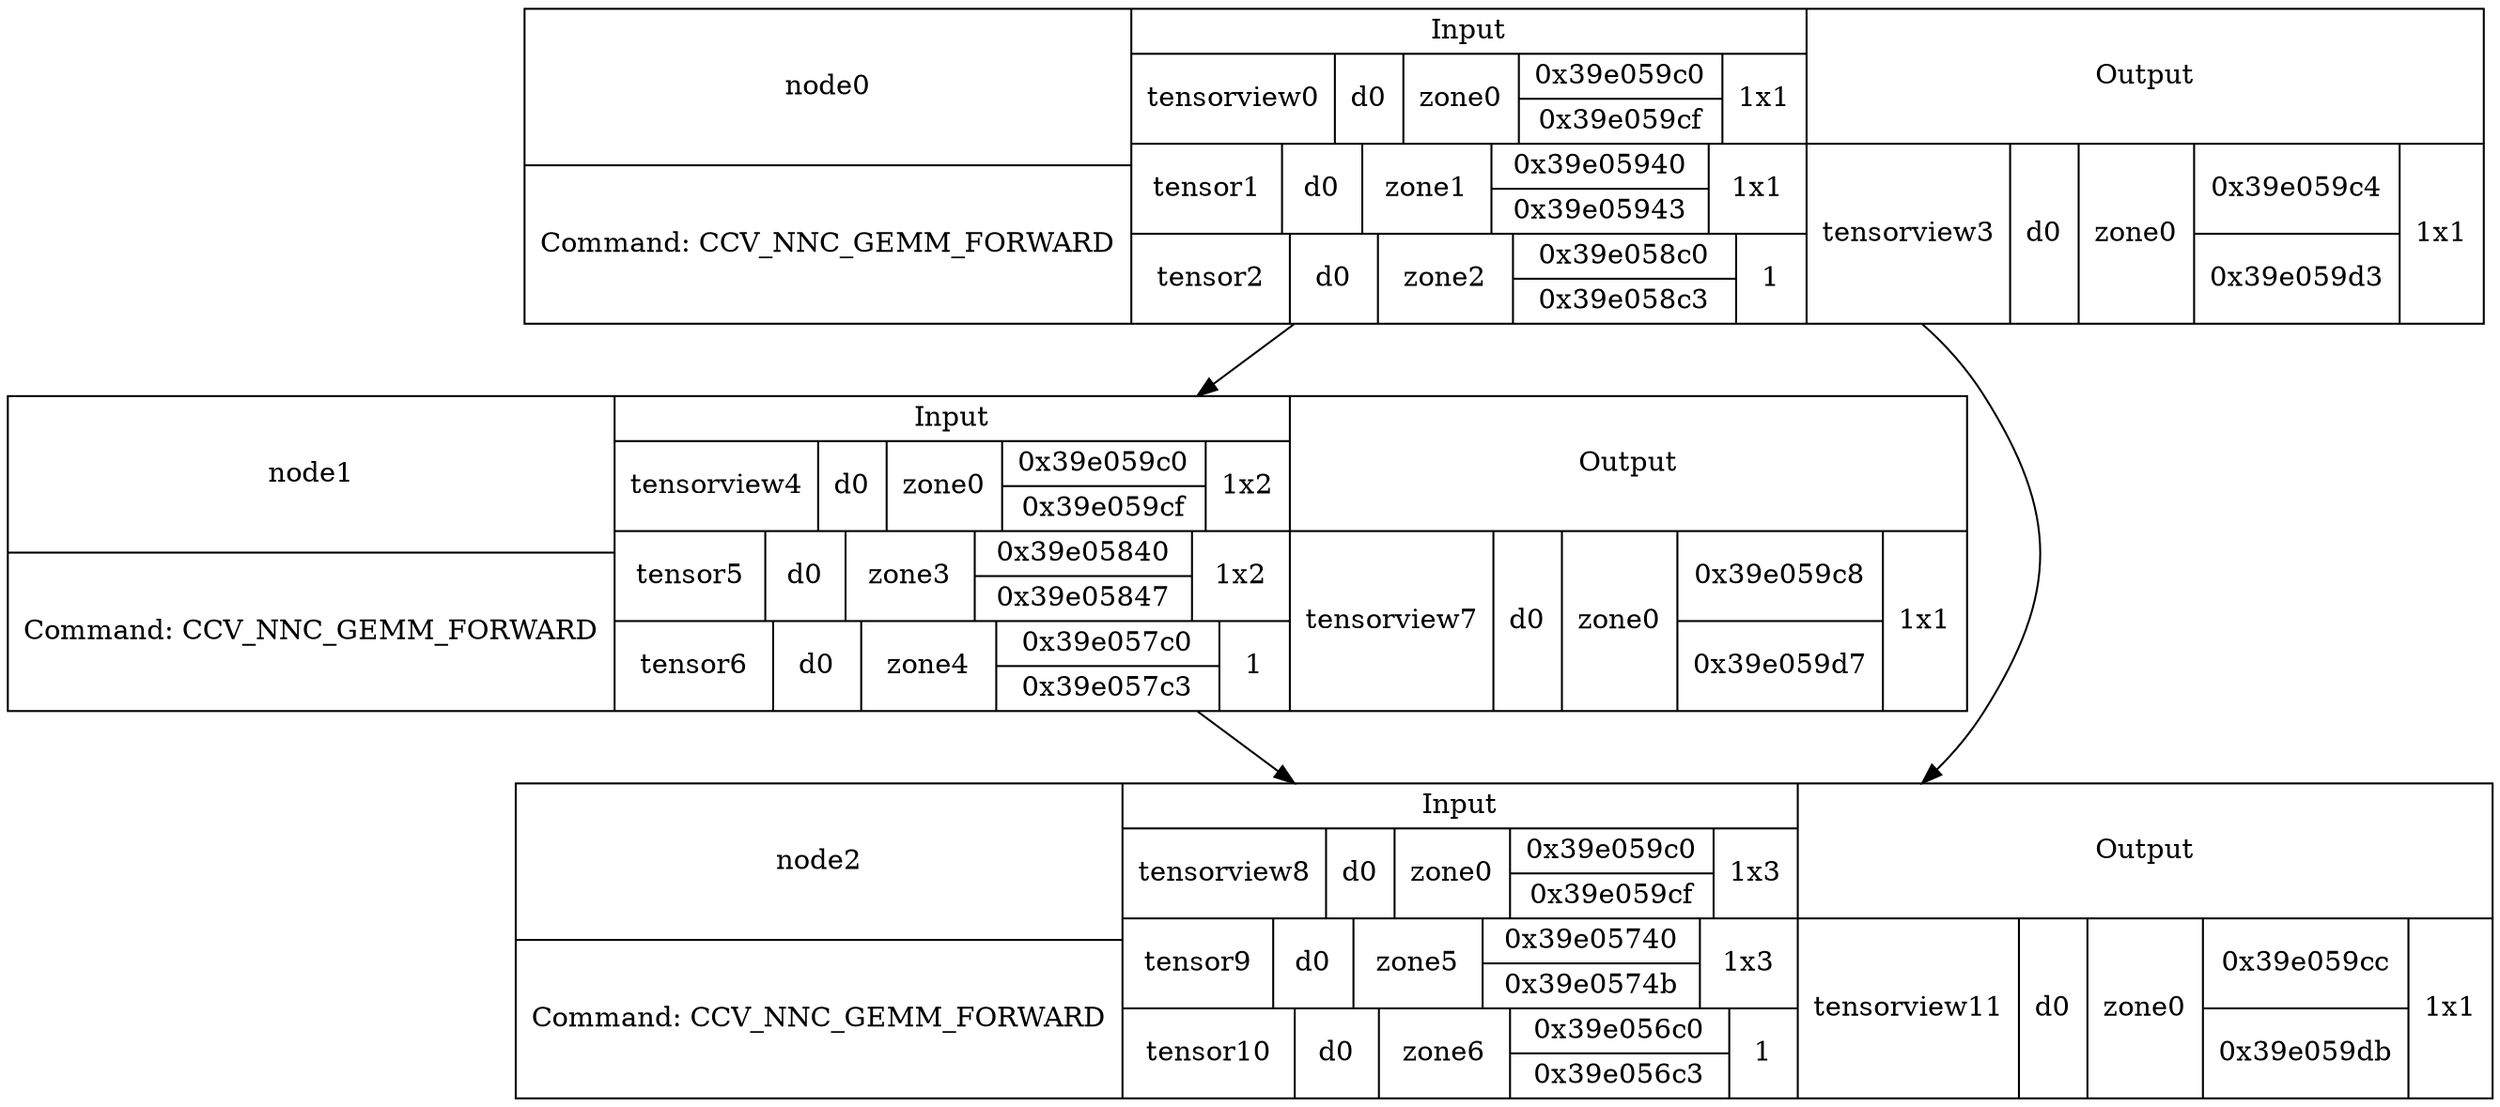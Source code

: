 digraph G {
compound=true;
node0 [shape=record,label="{node0|Command: CCV_NNC_GEMM_FORWARD}|{Input|{tensorview0|d0|zone0|{0x39e059c0|0x39e059cf}|1x1}|{tensor1|d0|zone1|{0x39e05940|0x39e05943}|1x1}|{tensor2|d0|zone2|{0x39e058c0|0x39e058c3}|1}}|{Output|{tensorview3|d0|zone0|{0x39e059c4|0x39e059d3}|1x1}}"];
node1 [shape=record,label="{node1|Command: CCV_NNC_GEMM_FORWARD}|{Input|{tensorview4|d0|zone0|{0x39e059c0|0x39e059cf}|1x2}|{tensor5|d0|zone3|{0x39e05840|0x39e05847}|1x2}|{tensor6|d0|zone4|{0x39e057c0|0x39e057c3}|1}}|{Output|{tensorview7|d0|zone0|{0x39e059c8|0x39e059d7}|1x1}}"];
node2 [shape=record,label="{node2|Command: CCV_NNC_GEMM_FORWARD}|{Input|{tensorview8|d0|zone0|{0x39e059c0|0x39e059cf}|1x3}|{tensor9|d0|zone5|{0x39e05740|0x39e0574b}|1x3}|{tensor10|d0|zone6|{0x39e056c0|0x39e056c3}|1}}|{Output|{tensorview11|d0|zone0|{0x39e059cc|0x39e059db}|1x1}}"];
node0 -> node1;
node0 -> node2;
node1 -> node2;
}
